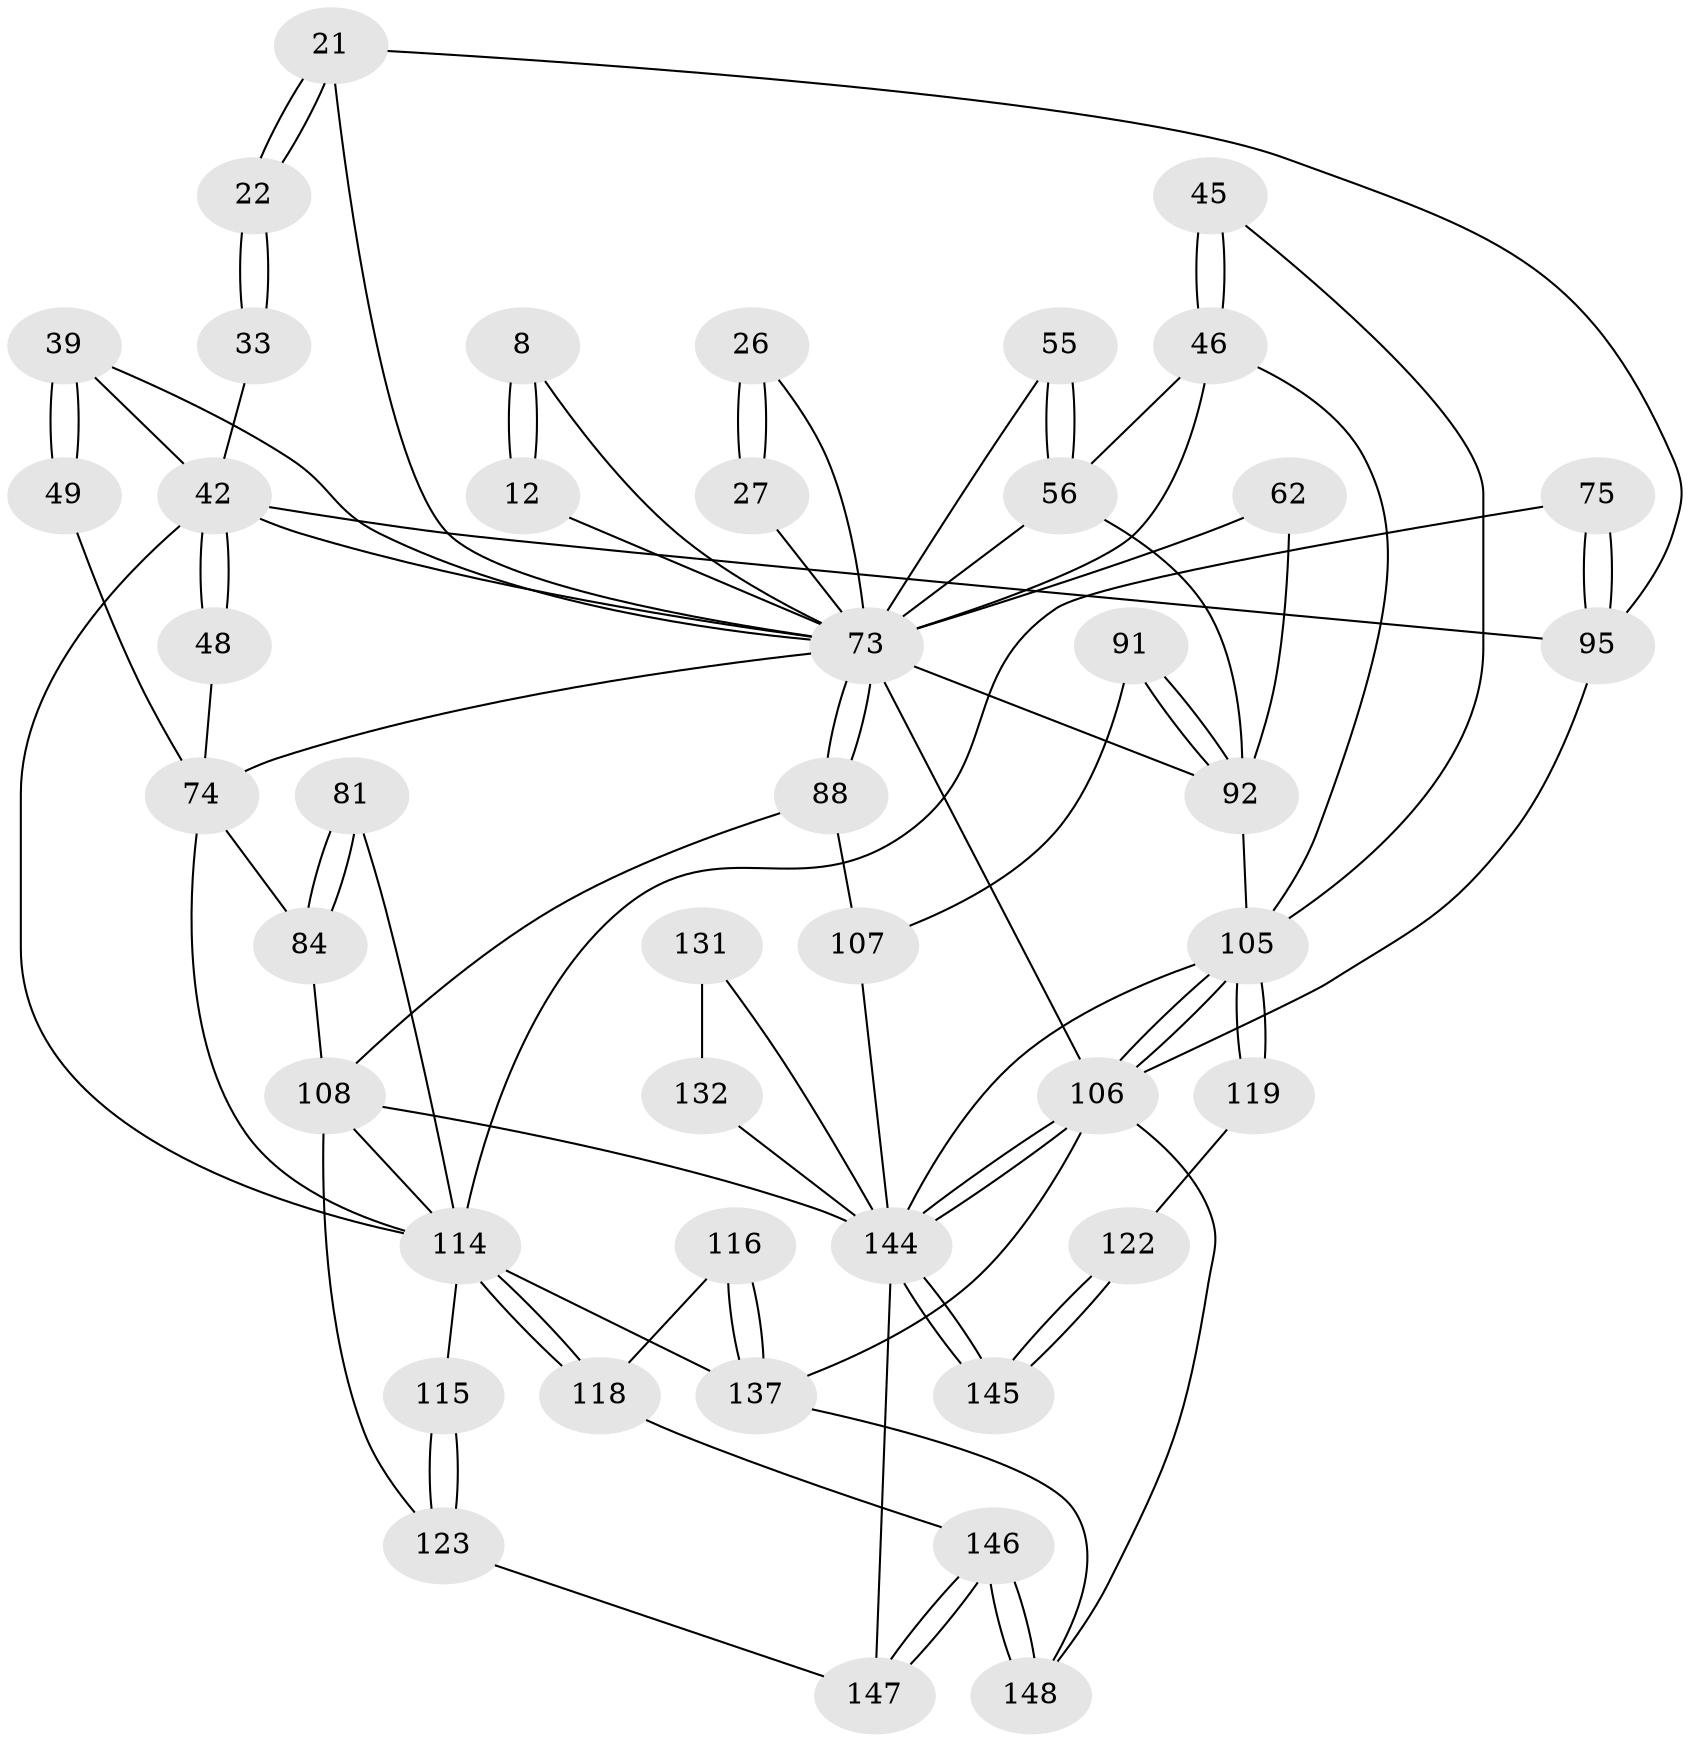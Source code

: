 // original degree distribution, {3: 0.033783783783783786, 4: 0.22297297297297297, 5: 0.49324324324324326, 6: 0.25}
// Generated by graph-tools (version 1.1) at 2025/04/03/04/25 22:04:38]
// undirected, 44 vertices, 98 edges
graph export_dot {
graph [start="1"]
  node [color=gray90,style=filled];
  8 [pos="+0.2745620557597805+0.028552099617171804",super="+1"];
  12 [pos="+0.446457185355627+0.12410699313365693",super="+2"];
  21 [pos="+1+0.1673484684053664"];
  22 [pos="+1+0.1584562533515739"];
  26 [pos="+0.29340450045092376+0.11126197623583561",super="+25"];
  27 [pos="+0.3131143216840815+0.20456294652963772"];
  33 [pos="+0.9115880329914919+0.18082327512813418",super="+20"];
  39 [pos="+0.6330952049135404+0.22926635390718206",super="+36+35"];
  42 [pos="+0.7847181829905465+0.3003803450689174",super="+41+40+37+38+18"];
  45 [pos="+0.01535224401283721+0.33575445897421774"];
  46 [pos="+0+0.3353491464631962",super="+24+44"];
  48 [pos="+0.7120097937195384+0.293300265219476"];
  49 [pos="+0.5435894670485718+0.2750467636210344"];
  55 [pos="+0.22530678926165743+0.28772134727506105",super="+54"];
  56 [pos="+0.21035811736778598+0.31606209036642474",super="+47+31"];
  62 [pos="+0.3115046468419353+0.3461188066051756"];
  73 [pos="+0.4401107288972474+0.47053604684971173",super="+70+65+17+28+32"];
  74 [pos="+0.5964322508016298+0.3997307388966771",super="+57+51+72"];
  75 [pos="+0.9073631010217358+0.48559030661418184"];
  81 [pos="+0.692083829420529+0.4800589443874293"];
  84 [pos="+0.6740173846306085+0.5589768816799798",super="+83+82"];
  88 [pos="+0.4149191526771916+0.5634332732214729"];
  91 [pos="+0.31307494926289936+0.607857772539074",super="+90"];
  92 [pos="+0.2613819976527589+0.6407788845398148",super="+66+71"];
  95 [pos="+1+0.6372722867154946",super="+68+69"];
  105 [pos="+0+0.7518824236465176",super="+100+102"];
  106 [pos="+0+1",super="+96+97"];
  107 [pos="+0.36628624063865994+0.5995508974725128",super="+89"];
  108 [pos="+0.48565491961861224+0.7023382919972678",super="+98"];
  114 [pos="+0.7272817386189948+0.722972547134671",super="+86+77"];
  115 [pos="+0.6901940941972684+0.7380575921496212"];
  116 [pos="+0.8543813166198944+0.7926043393621875"];
  118 [pos="+0.8122311288063103+0.7841665646417572",super="+117"];
  119 [pos="+0+0.7781495177147147"];
  122 [pos="+0+0.7789395381896508"];
  123 [pos="+0.6325454950276762+0.8203140909997377",super="+113+112"];
  131 [pos="+0.2403205864435664+0.7768254465627494"];
  132 [pos="+0.253704912973283+0.8305901289158504",super="+130"];
  137 [pos="+0.9262576479201766+0.9391390347216122",super="+104"];
  144 [pos="+0.2912541919161408+1",super="+143+133+120"];
  145 [pos="+0.2500293731952259+1",super="+134+121"];
  146 [pos="+0.6328248356547883+1",super="+142+140"];
  147 [pos="+0.5667467124871052+1",super="+141"];
  148 [pos="+1+1",super="+139"];
  8 -- 12 [weight=2];
  8 -- 12;
  8 -- 73;
  12 -- 73 [weight=2];
  21 -- 22;
  21 -- 22;
  21 -- 95;
  21 -- 73;
  22 -- 33 [weight=2];
  22 -- 33;
  26 -- 27 [weight=2];
  26 -- 27;
  26 -- 73 [weight=2];
  27 -- 73;
  33 -- 42 [weight=2];
  39 -- 49 [weight=2];
  39 -- 49;
  39 -- 42;
  39 -- 73;
  42 -- 48 [weight=2];
  42 -- 48;
  42 -- 95;
  42 -- 73;
  42 -- 114;
  45 -- 46 [weight=2];
  45 -- 46;
  45 -- 105;
  46 -- 56;
  46 -- 105;
  46 -- 73 [weight=3];
  48 -- 74;
  49 -- 74;
  55 -- 56 [weight=3];
  55 -- 56;
  55 -- 73;
  56 -- 92;
  56 -- 73 [weight=2];
  62 -- 92;
  62 -- 73 [weight=2];
  73 -- 88;
  73 -- 88;
  73 -- 74 [weight=2];
  73 -- 92;
  73 -- 106 [weight=2];
  74 -- 84 [weight=2];
  74 -- 114 [weight=2];
  75 -- 95 [weight=2];
  75 -- 95;
  75 -- 114;
  81 -- 84 [weight=2];
  81 -- 84;
  81 -- 114;
  84 -- 108 [weight=2];
  88 -- 107;
  88 -- 108;
  91 -- 92 [weight=2];
  91 -- 92;
  91 -- 107 [weight=2];
  92 -- 105 [weight=2];
  95 -- 106;
  105 -- 106;
  105 -- 106;
  105 -- 119 [weight=2];
  105 -- 119;
  105 -- 144;
  106 -- 144;
  106 -- 144;
  106 -- 148;
  106 -- 137;
  107 -- 144;
  108 -- 123 [weight=2];
  108 -- 114;
  108 -- 144;
  114 -- 115;
  114 -- 118;
  114 -- 118;
  114 -- 137;
  115 -- 123 [weight=2];
  115 -- 123;
  116 -- 137 [weight=2];
  116 -- 137;
  116 -- 118;
  118 -- 146 [weight=2];
  119 -- 122;
  122 -- 145 [weight=2];
  122 -- 145;
  123 -- 147;
  131 -- 132 [weight=2];
  131 -- 144;
  132 -- 144 [weight=2];
  137 -- 148;
  144 -- 145 [weight=3];
  144 -- 145;
  144 -- 147 [weight=2];
  146 -- 147 [weight=3];
  146 -- 147;
  146 -- 148 [weight=3];
  146 -- 148;
}
